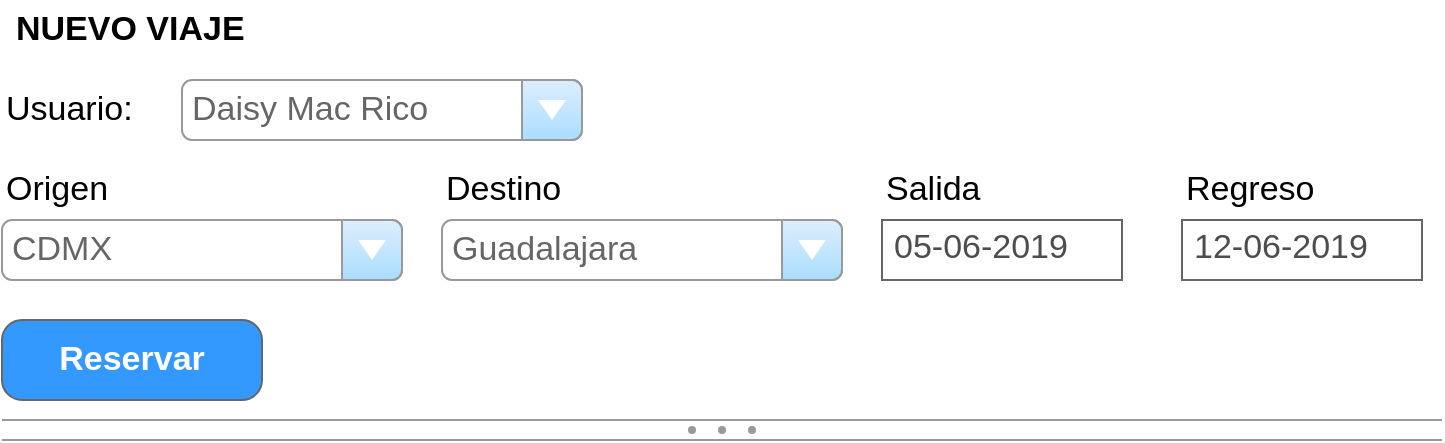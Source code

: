 <mxfile version="10.7.5" type="device"><diagram id="WTw35YAsE98WfVmhse82" name="Page-1"><mxGraphModel dx="821" dy="695" grid="1" gridSize="10" guides="1" tooltips="1" connect="1" arrows="1" fold="1" page="1" pageScale="1" pageWidth="827" pageHeight="1169" math="0" shadow="0"><root><mxCell id="0"/><mxCell id="1" parent="0"/><mxCell id="gg-nfCFU-25CHM9pUd5y-1" value="Daisy Mac Rico" style="strokeWidth=1;shadow=0;dashed=0;align=center;html=1;shape=mxgraph.mockup.forms.comboBox;strokeColor=#999999;fillColor=#ddeeff;align=left;fillColor2=#aaddff;mainText=;fontColor=#666666;fontSize=17;spacingLeft=3;" vertex="1" parent="1"><mxGeometry x="130" y="80" width="200" height="30" as="geometry"/></mxCell><mxCell id="gg-nfCFU-25CHM9pUd5y-2" value="&lt;span style=&quot;font-weight: normal&quot;&gt;Usuario:&lt;/span&gt;" style="shape=rectangle;strokeColor=none;fillColor=none;linkText=;fontSize=17;fontColor=#000000;fontStyle=1;html=1;align=left;" vertex="1" parent="1"><mxGeometry x="40" y="80" width="80" height="30" as="geometry"/></mxCell><mxCell id="gg-nfCFU-25CHM9pUd5y-3" value="NUEVO VIAJE" style="shape=rectangle;strokeColor=none;fillColor=none;linkText=;fontSize=17;fontColor=#000000;fontStyle=1;html=1;align=left;" vertex="1" parent="1"><mxGeometry x="45" y="40" width="150" height="30" as="geometry"/></mxCell><mxCell id="gg-nfCFU-25CHM9pUd5y-4" value="CDMX" style="strokeWidth=1;shadow=0;dashed=0;align=center;html=1;shape=mxgraph.mockup.forms.comboBox;strokeColor=#999999;fillColor=#ddeeff;align=left;fillColor2=#aaddff;mainText=;fontColor=#666666;fontSize=17;spacingLeft=3;" vertex="1" parent="1"><mxGeometry x="40" y="150" width="200" height="30" as="geometry"/></mxCell><mxCell id="gg-nfCFU-25CHM9pUd5y-5" value="&lt;span style=&quot;font-weight: normal&quot;&gt;Salida&lt;/span&gt;" style="shape=rectangle;strokeColor=none;fillColor=none;linkText=;fontSize=17;fontColor=#000000;fontStyle=1;html=1;align=left;" vertex="1" parent="1"><mxGeometry x="480" y="120" width="130" height="30" as="geometry"/></mxCell><mxCell id="gg-nfCFU-25CHM9pUd5y-6" value="05-06-2019" style="strokeWidth=1;shadow=0;dashed=0;align=center;html=1;shape=mxgraph.mockup.text.textBox;fillColor=#ffffff;fontColor=#4D4D4D;align=left;fontSize=17;spacingLeft=4;spacingTop=-3;strokeColor=#666666;mainText=" vertex="1" parent="1"><mxGeometry x="480" y="150" width="120" height="30" as="geometry"/></mxCell><mxCell id="gg-nfCFU-25CHM9pUd5y-7" value="&lt;span style=&quot;font-weight: normal&quot;&gt;Origen&lt;/span&gt;" style="shape=rectangle;strokeColor=none;fillColor=none;linkText=;fontSize=17;fontColor=#000000;fontStyle=1;html=1;align=left;" vertex="1" parent="1"><mxGeometry x="40" y="120" width="130" height="30" as="geometry"/></mxCell><mxCell id="gg-nfCFU-25CHM9pUd5y-15" value="" style="verticalLabelPosition=bottom;shadow=0;dashed=0;align=center;html=1;verticalAlign=top;strokeWidth=1;shape=mxgraph.mockup.forms.splitter;fillColor=#ffffff;strokeColor=#999999;fontColor=#B3B3B3;" vertex="1" parent="1"><mxGeometry x="40" y="250" width="720" height="10" as="geometry"/></mxCell><mxCell id="gg-nfCFU-25CHM9pUd5y-18" value="Guadalajara" style="strokeWidth=1;shadow=0;dashed=0;align=center;html=1;shape=mxgraph.mockup.forms.comboBox;strokeColor=#999999;fillColor=#ddeeff;align=left;fillColor2=#aaddff;mainText=;fontColor=#666666;fontSize=17;spacingLeft=3;" vertex="1" parent="1"><mxGeometry x="260" y="150" width="200" height="30" as="geometry"/></mxCell><mxCell id="gg-nfCFU-25CHM9pUd5y-19" value="&lt;span style=&quot;font-weight: normal&quot;&gt;Destino&lt;/span&gt;" style="shape=rectangle;strokeColor=none;fillColor=none;linkText=;fontSize=17;fontColor=#000000;fontStyle=1;html=1;align=left;" vertex="1" parent="1"><mxGeometry x="260" y="120" width="130" height="30" as="geometry"/></mxCell><mxCell id="gg-nfCFU-25CHM9pUd5y-20" value="&lt;span style=&quot;font-weight: normal&quot;&gt;Regreso&lt;/span&gt;" style="shape=rectangle;strokeColor=none;fillColor=none;linkText=;fontSize=17;fontColor=#000000;fontStyle=1;html=1;align=left;" vertex="1" parent="1"><mxGeometry x="630" y="120" width="130" height="30" as="geometry"/></mxCell><mxCell id="gg-nfCFU-25CHM9pUd5y-21" value="12-06-2019" style="strokeWidth=1;shadow=0;dashed=0;align=center;html=1;shape=mxgraph.mockup.text.textBox;fillColor=#ffffff;fontColor=#4D4D4D;align=left;fontSize=17;spacingLeft=4;spacingTop=-3;strokeColor=#666666;mainText=" vertex="1" parent="1"><mxGeometry x="630" y="150" width="120" height="30" as="geometry"/></mxCell><mxCell id="gg-nfCFU-25CHM9pUd5y-22" value="Reservar" style="strokeWidth=1;shadow=0;dashed=0;align=center;html=1;shape=mxgraph.mockup.buttons.button;strokeColor=#666666;fontColor=#ffffff;mainText=;buttonStyle=round;fontSize=17;fontStyle=1;fillColor=#3399FF;whiteSpace=wrap;" vertex="1" parent="1"><mxGeometry x="40" y="200" width="130" height="40" as="geometry"/></mxCell></root></mxGraphModel></diagram></mxfile>